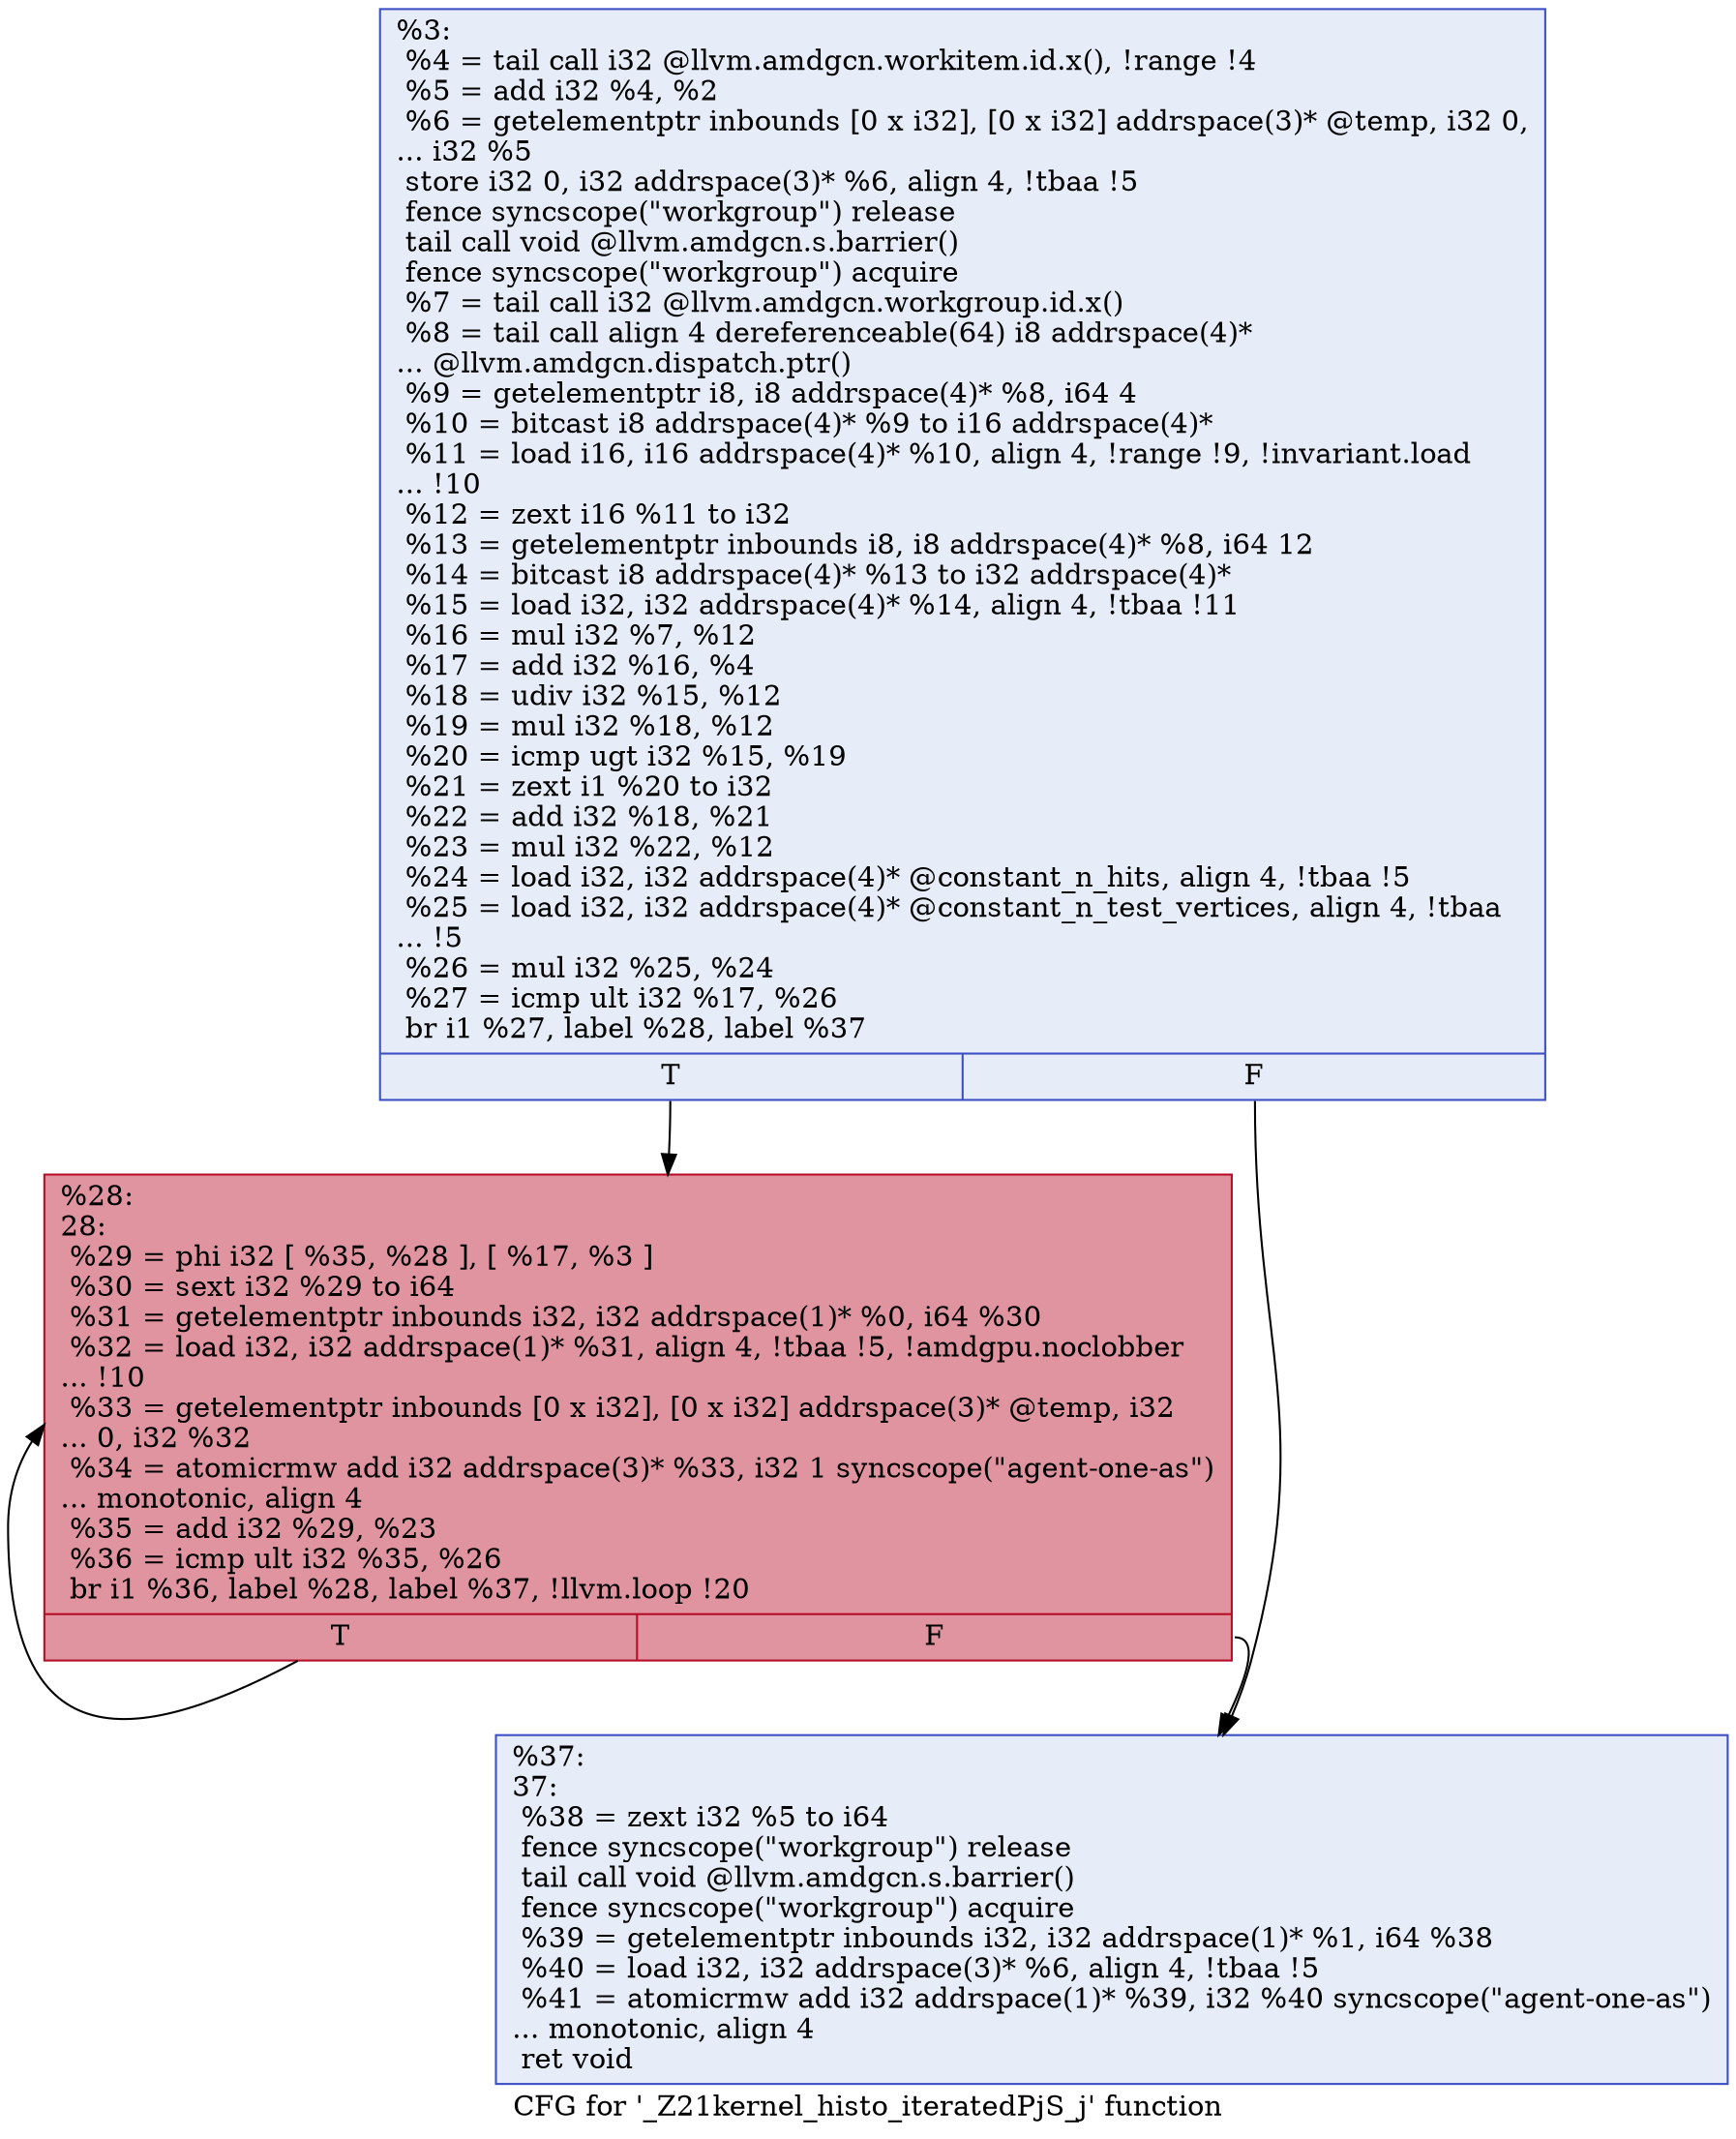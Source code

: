 digraph "CFG for '_Z21kernel_histo_iteratedPjS_j' function" {
	label="CFG for '_Z21kernel_histo_iteratedPjS_j' function";

	Node0x58c1860 [shape=record,color="#3d50c3ff", style=filled, fillcolor="#c7d7f070",label="{%3:\l  %4 = tail call i32 @llvm.amdgcn.workitem.id.x(), !range !4\l  %5 = add i32 %4, %2\l  %6 = getelementptr inbounds [0 x i32], [0 x i32] addrspace(3)* @temp, i32 0,\l... i32 %5\l  store i32 0, i32 addrspace(3)* %6, align 4, !tbaa !5\l  fence syncscope(\"workgroup\") release\l  tail call void @llvm.amdgcn.s.barrier()\l  fence syncscope(\"workgroup\") acquire\l  %7 = tail call i32 @llvm.amdgcn.workgroup.id.x()\l  %8 = tail call align 4 dereferenceable(64) i8 addrspace(4)*\l... @llvm.amdgcn.dispatch.ptr()\l  %9 = getelementptr i8, i8 addrspace(4)* %8, i64 4\l  %10 = bitcast i8 addrspace(4)* %9 to i16 addrspace(4)*\l  %11 = load i16, i16 addrspace(4)* %10, align 4, !range !9, !invariant.load\l... !10\l  %12 = zext i16 %11 to i32\l  %13 = getelementptr inbounds i8, i8 addrspace(4)* %8, i64 12\l  %14 = bitcast i8 addrspace(4)* %13 to i32 addrspace(4)*\l  %15 = load i32, i32 addrspace(4)* %14, align 4, !tbaa !11\l  %16 = mul i32 %7, %12\l  %17 = add i32 %16, %4\l  %18 = udiv i32 %15, %12\l  %19 = mul i32 %18, %12\l  %20 = icmp ugt i32 %15, %19\l  %21 = zext i1 %20 to i32\l  %22 = add i32 %18, %21\l  %23 = mul i32 %22, %12\l  %24 = load i32, i32 addrspace(4)* @constant_n_hits, align 4, !tbaa !5\l  %25 = load i32, i32 addrspace(4)* @constant_n_test_vertices, align 4, !tbaa\l... !5\l  %26 = mul i32 %25, %24\l  %27 = icmp ult i32 %17, %26\l  br i1 %27, label %28, label %37\l|{<s0>T|<s1>F}}"];
	Node0x58c1860:s0 -> Node0x58c25c0;
	Node0x58c1860:s1 -> Node0x58c4620;
	Node0x58c25c0 [shape=record,color="#b70d28ff", style=filled, fillcolor="#b70d2870",label="{%28:\l28:                                               \l  %29 = phi i32 [ %35, %28 ], [ %17, %3 ]\l  %30 = sext i32 %29 to i64\l  %31 = getelementptr inbounds i32, i32 addrspace(1)* %0, i64 %30\l  %32 = load i32, i32 addrspace(1)* %31, align 4, !tbaa !5, !amdgpu.noclobber\l... !10\l  %33 = getelementptr inbounds [0 x i32], [0 x i32] addrspace(3)* @temp, i32\l... 0, i32 %32\l  %34 = atomicrmw add i32 addrspace(3)* %33, i32 1 syncscope(\"agent-one-as\")\l... monotonic, align 4\l  %35 = add i32 %29, %23\l  %36 = icmp ult i32 %35, %26\l  br i1 %36, label %28, label %37, !llvm.loop !20\l|{<s0>T|<s1>F}}"];
	Node0x58c25c0:s0 -> Node0x58c25c0;
	Node0x58c25c0:s1 -> Node0x58c4620;
	Node0x58c4620 [shape=record,color="#3d50c3ff", style=filled, fillcolor="#c7d7f070",label="{%37:\l37:                                               \l  %38 = zext i32 %5 to i64\l  fence syncscope(\"workgroup\") release\l  tail call void @llvm.amdgcn.s.barrier()\l  fence syncscope(\"workgroup\") acquire\l  %39 = getelementptr inbounds i32, i32 addrspace(1)* %1, i64 %38\l  %40 = load i32, i32 addrspace(3)* %6, align 4, !tbaa !5\l  %41 = atomicrmw add i32 addrspace(1)* %39, i32 %40 syncscope(\"agent-one-as\")\l... monotonic, align 4\l  ret void\l}"];
}

